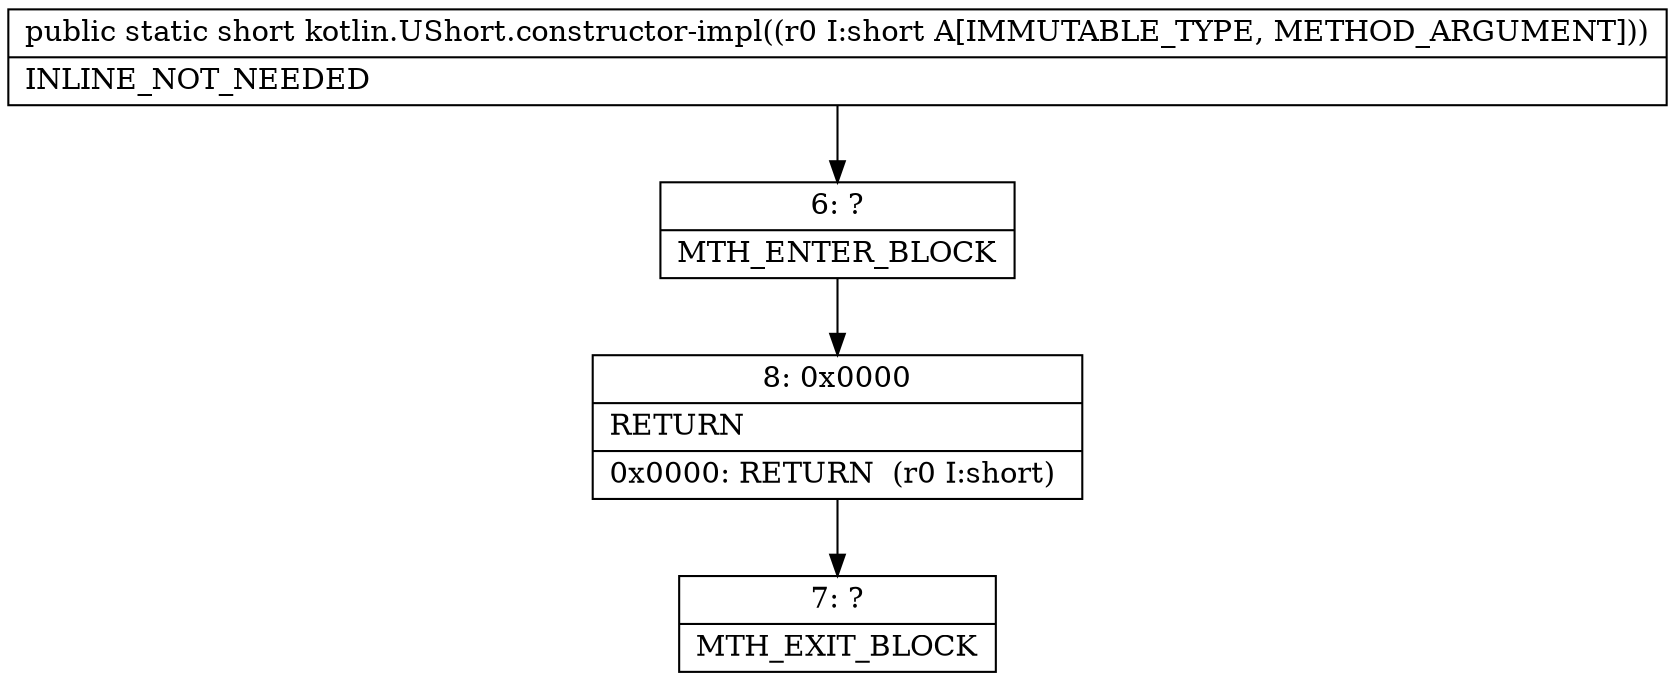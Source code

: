 digraph "CFG forkotlin.UShort.constructor\-impl(S)S" {
Node_6 [shape=record,label="{6\:\ ?|MTH_ENTER_BLOCK\l}"];
Node_8 [shape=record,label="{8\:\ 0x0000|RETURN\l|0x0000: RETURN  (r0 I:short) \l}"];
Node_7 [shape=record,label="{7\:\ ?|MTH_EXIT_BLOCK\l}"];
MethodNode[shape=record,label="{public static short kotlin.UShort.constructor\-impl((r0 I:short A[IMMUTABLE_TYPE, METHOD_ARGUMENT]))  | INLINE_NOT_NEEDED\l}"];
MethodNode -> Node_6;Node_6 -> Node_8;
Node_8 -> Node_7;
}

